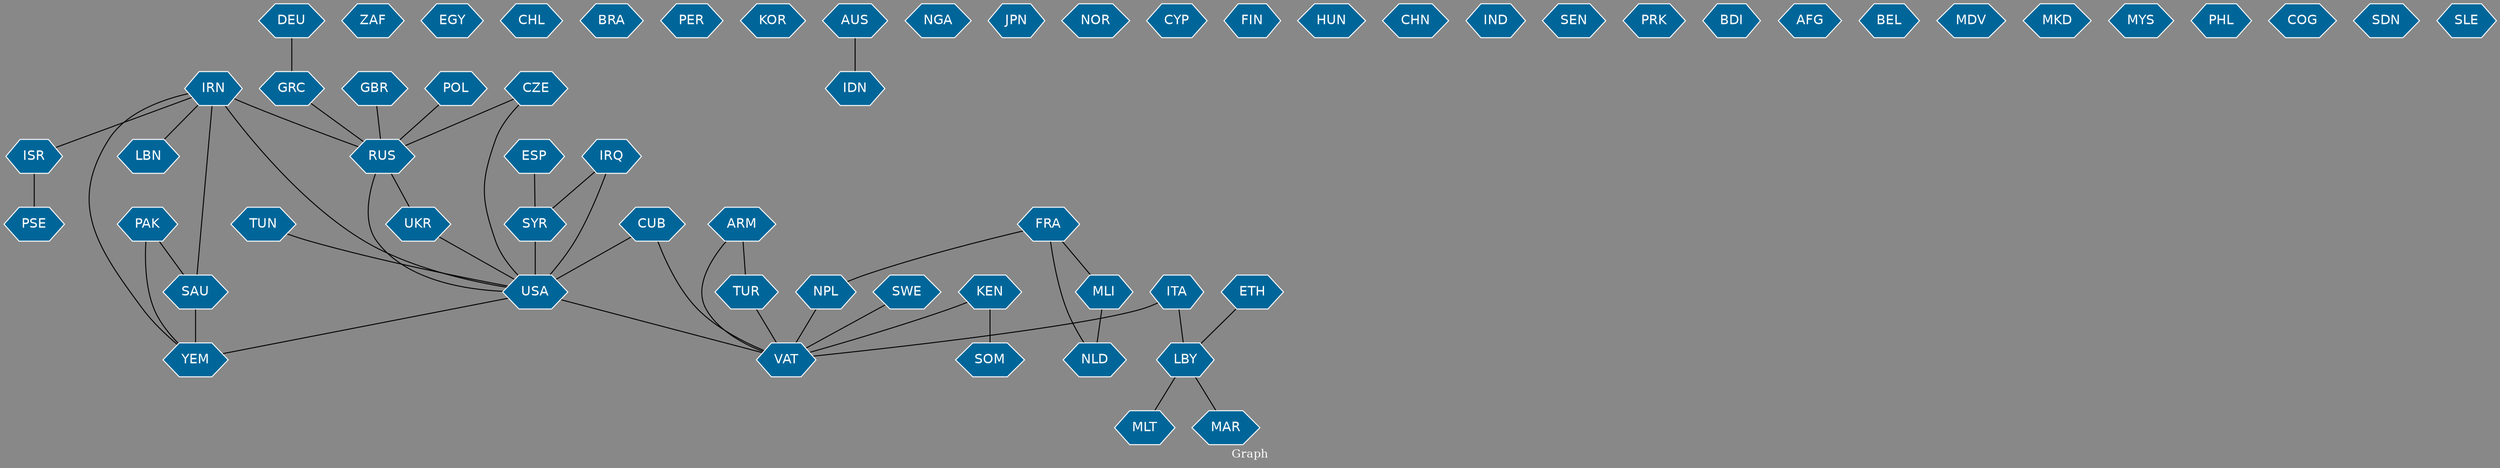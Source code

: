 // Countries together in item graph
graph {
	graph [bgcolor="#888888" fontcolor=white fontsize=12 label="Graph" outputorder=edgesfirst overlap=prism]
	node [color=white fillcolor="#006699" fontcolor=white fontname=Helvetica shape=hexagon style=filled]
	edge [arrowhead=open color=black fontcolor=white fontname=Courier fontsize=12]
		CUB [label=CUB]
		VAT [label=VAT]
		GRC [label=GRC]
		ZAF [label=ZAF]
		IRN [label=IRN]
		ITA [label=ITA]
		LBY [label=LBY]
		ETH [label=ETH]
		SYR [label=SYR]
		MLT [label=MLT]
		EGY [label=EGY]
		USA [label=USA]
		PAK [label=PAK]
		YEM [label=YEM]
		SAU [label=SAU]
		SOM [label=SOM]
		ESP [label=ESP]
		FRA [label=FRA]
		CHL [label=CHL]
		BRA [label=BRA]
		PER [label=PER]
		TUR [label=TUR]
		IRQ [label=IRQ]
		KOR [label=KOR]
		TUN [label=TUN]
		RUS [label=RUS]
		UKR [label=UKR]
		NPL [label=NPL]
		GBR [label=GBR]
		IDN [label=IDN]
		DEU [label=DEU]
		NGA [label=NGA]
		KEN [label=KEN]
		SWE [label=SWE]
		JPN [label=JPN]
		AUS [label=AUS]
		NOR [label=NOR]
		CYP [label=CYP]
		ISR [label=ISR]
		PSE [label=PSE]
		FIN [label=FIN]
		ARM [label=ARM]
		HUN [label=HUN]
		CHN [label=CHN]
		IND [label=IND]
		SEN [label=SEN]
		POL [label=POL]
		PRK [label=PRK]
		MLI [label=MLI]
		NLD [label=NLD]
		BDI [label=BDI]
		AFG [label=AFG]
		LBN [label=LBN]
		BEL [label=BEL]
		MDV [label=MDV]
		MKD [label=MKD]
		CZE [label=CZE]
		MYS [label=MYS]
		PHL [label=PHL]
		MAR [label=MAR]
		COG [label=COG]
		SDN [label=SDN]
		SLE [label=SLE]
			GRC -- RUS [weight=2]
			IRN -- RUS [weight=3]
			SYR -- USA [weight=1]
			ISR -- PSE [weight=2]
			FRA -- NLD [weight=3]
			ESP -- SYR [weight=1]
			USA -- VAT [weight=2]
			ETH -- LBY [weight=4]
			ITA -- LBY [weight=4]
			SAU -- YEM [weight=5]
			IRQ -- USA [weight=1]
			KEN -- VAT [weight=1]
			LBY -- MAR [weight=1]
			AUS -- IDN [weight=2]
			NPL -- VAT [weight=1]
			ARM -- TUR [weight=1]
			SWE -- VAT [weight=2]
			MLI -- NLD [weight=3]
			TUR -- VAT [weight=1]
			USA -- YEM [weight=1]
			LBY -- MLT [weight=1]
			ITA -- VAT [weight=3]
			CZE -- RUS [weight=1]
			RUS -- USA [weight=2]
			UKR -- USA [weight=2]
			RUS -- UKR [weight=4]
			IRN -- ISR [weight=1]
			IRQ -- SYR [weight=1]
			PAK -- SAU [weight=1]
			IRN -- USA [weight=5]
			CUB -- USA [weight=9]
			DEU -- GRC [weight=2]
			IRN -- SAU [weight=2]
			CUB -- VAT [weight=3]
			CZE -- USA [weight=1]
			GBR -- RUS [weight=1]
			POL -- RUS [weight=2]
			KEN -- SOM [weight=4]
			ARM -- VAT [weight=1]
			FRA -- MLI [weight=3]
			FRA -- NPL [weight=1]
			IRN -- YEM [weight=3]
			PAK -- YEM [weight=1]
			TUN -- USA [weight=1]
			IRN -- LBN [weight=1]
}